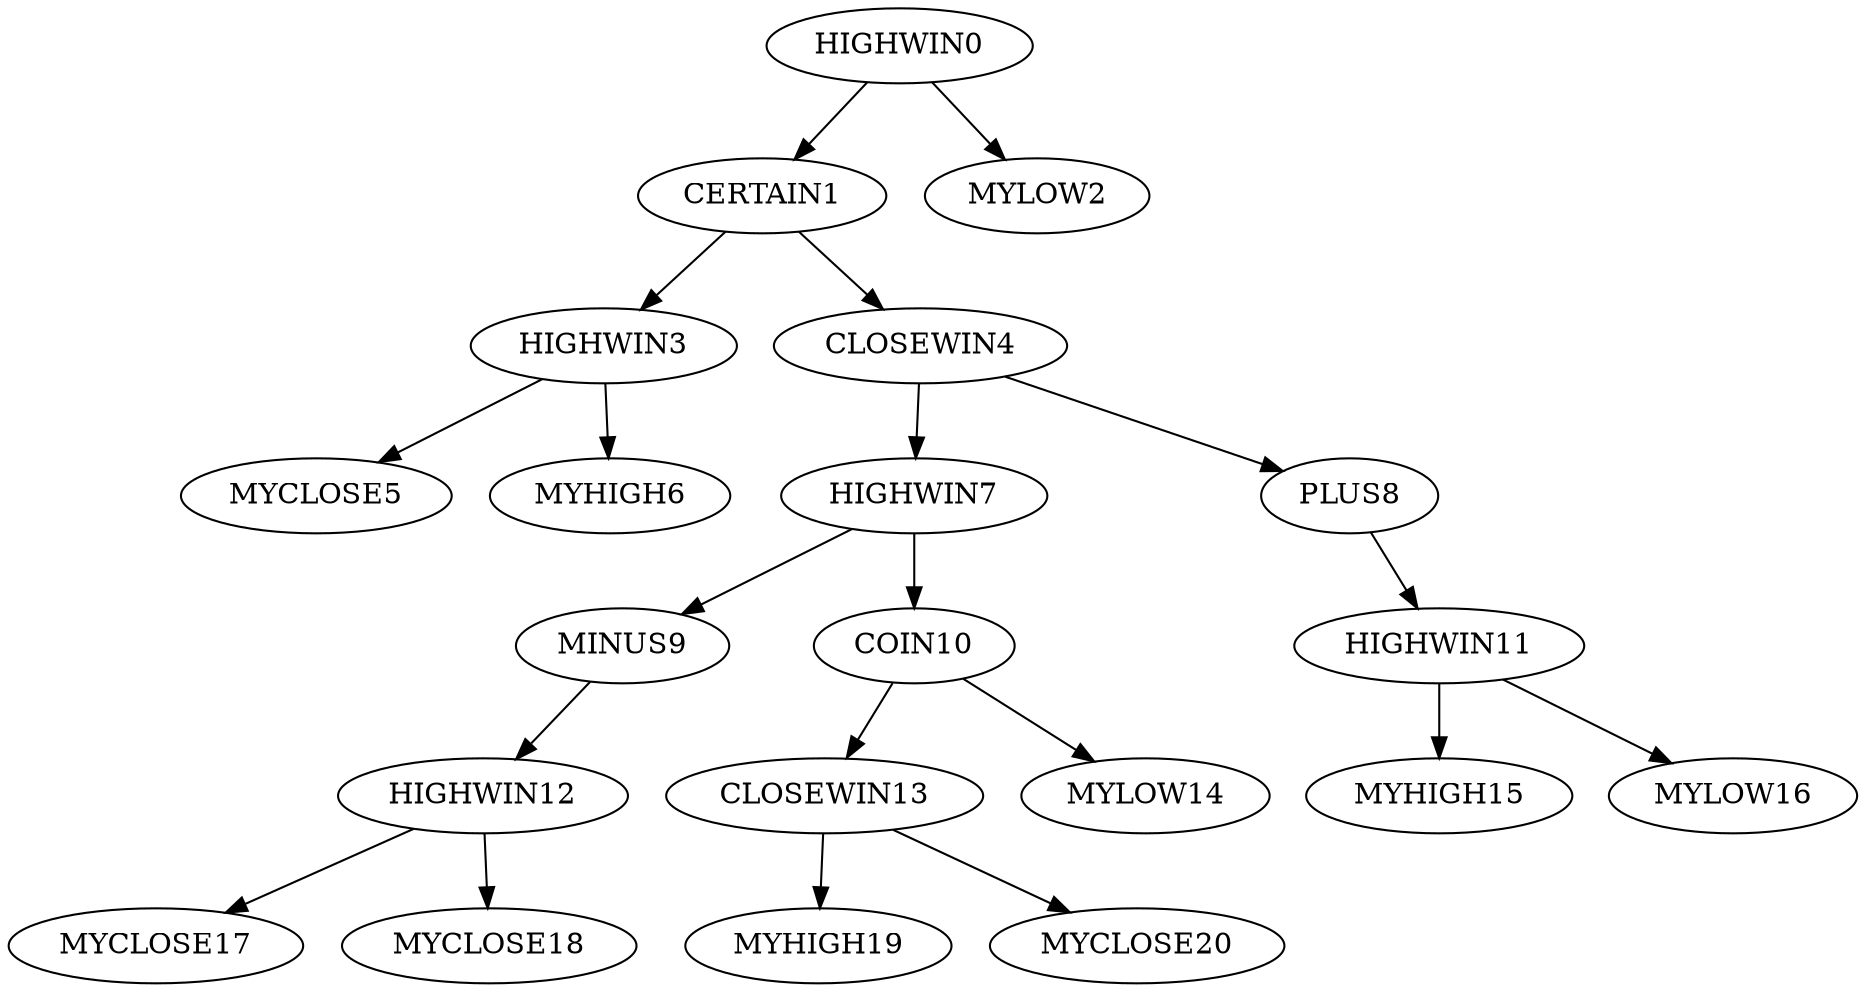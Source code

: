 digraph T {
	HIGHWIN0 -> CERTAIN1;
	HIGHWIN0 -> MYLOW2;
	CERTAIN1 -> HIGHWIN3;
	CERTAIN1 -> CLOSEWIN4;
	HIGHWIN3 -> MYCLOSE5;
	HIGHWIN3 -> MYHIGH6;
	CLOSEWIN4 -> HIGHWIN7;
	CLOSEWIN4 -> PLUS8;
	HIGHWIN7 -> MINUS9;
	HIGHWIN7 -> COIN10;
	PLUS8 -> HIGHWIN11;
	MINUS9 -> HIGHWIN12;
	COIN10 -> CLOSEWIN13;
	COIN10 -> MYLOW14;
	HIGHWIN11 -> MYHIGH15;
	HIGHWIN11 -> MYLOW16;
	HIGHWIN12 -> MYCLOSE17;
	HIGHWIN12 -> MYCLOSE18;
	CLOSEWIN13 -> MYHIGH19;
	CLOSEWIN13 -> MYCLOSE20;
}